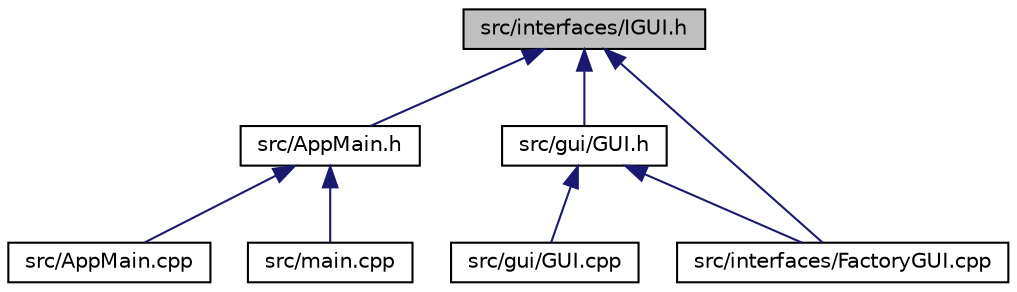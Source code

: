 digraph "src/interfaces/IGUI.h"
{
  edge [fontname="Helvetica",fontsize="10",labelfontname="Helvetica",labelfontsize="10"];
  node [fontname="Helvetica",fontsize="10",shape=record];
  Node1 [label="src/interfaces/IGUI.h",height=0.2,width=0.4,color="black", fillcolor="grey75", style="filled", fontcolor="black"];
  Node1 -> Node2 [dir="back",color="midnightblue",fontsize="10",style="solid"];
  Node2 [label="src/AppMain.h",height=0.2,width=0.4,color="black", fillcolor="white", style="filled",URL="$_app_main_8h.html"];
  Node2 -> Node3 [dir="back",color="midnightblue",fontsize="10",style="solid"];
  Node3 [label="src/AppMain.cpp",height=0.2,width=0.4,color="black", fillcolor="white", style="filled",URL="$_app_main_8cpp.html"];
  Node2 -> Node4 [dir="back",color="midnightblue",fontsize="10",style="solid"];
  Node4 [label="src/main.cpp",height=0.2,width=0.4,color="black", fillcolor="white", style="filled",URL="$main_8cpp.html"];
  Node1 -> Node5 [dir="back",color="midnightblue",fontsize="10",style="solid"];
  Node5 [label="src/gui/GUI.h",height=0.2,width=0.4,color="black", fillcolor="white", style="filled",URL="$_g_u_i_8h.html"];
  Node5 -> Node6 [dir="back",color="midnightblue",fontsize="10",style="solid"];
  Node6 [label="src/gui/GUI.cpp",height=0.2,width=0.4,color="black", fillcolor="white", style="filled",URL="$_g_u_i_8cpp.html"];
  Node5 -> Node7 [dir="back",color="midnightblue",fontsize="10",style="solid"];
  Node7 [label="src/interfaces/FactoryGUI.cpp",height=0.2,width=0.4,color="black", fillcolor="white", style="filled",URL="$_factory_g_u_i_8cpp.html"];
  Node1 -> Node7 [dir="back",color="midnightblue",fontsize="10",style="solid"];
}
